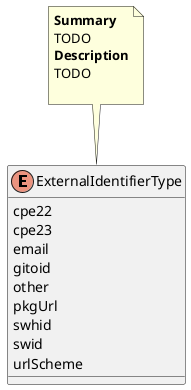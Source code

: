 @startuml
enum ExternalIdentifierType {
    cpe22
    cpe23
    email
    gitoid
    other
    pkgUrl
    swhid
    swid
    urlScheme
}
note top of ExternalIdentifierType
<b>Summary</b>
TODO
<b>Description</b>
TODO

end note
@enduml
